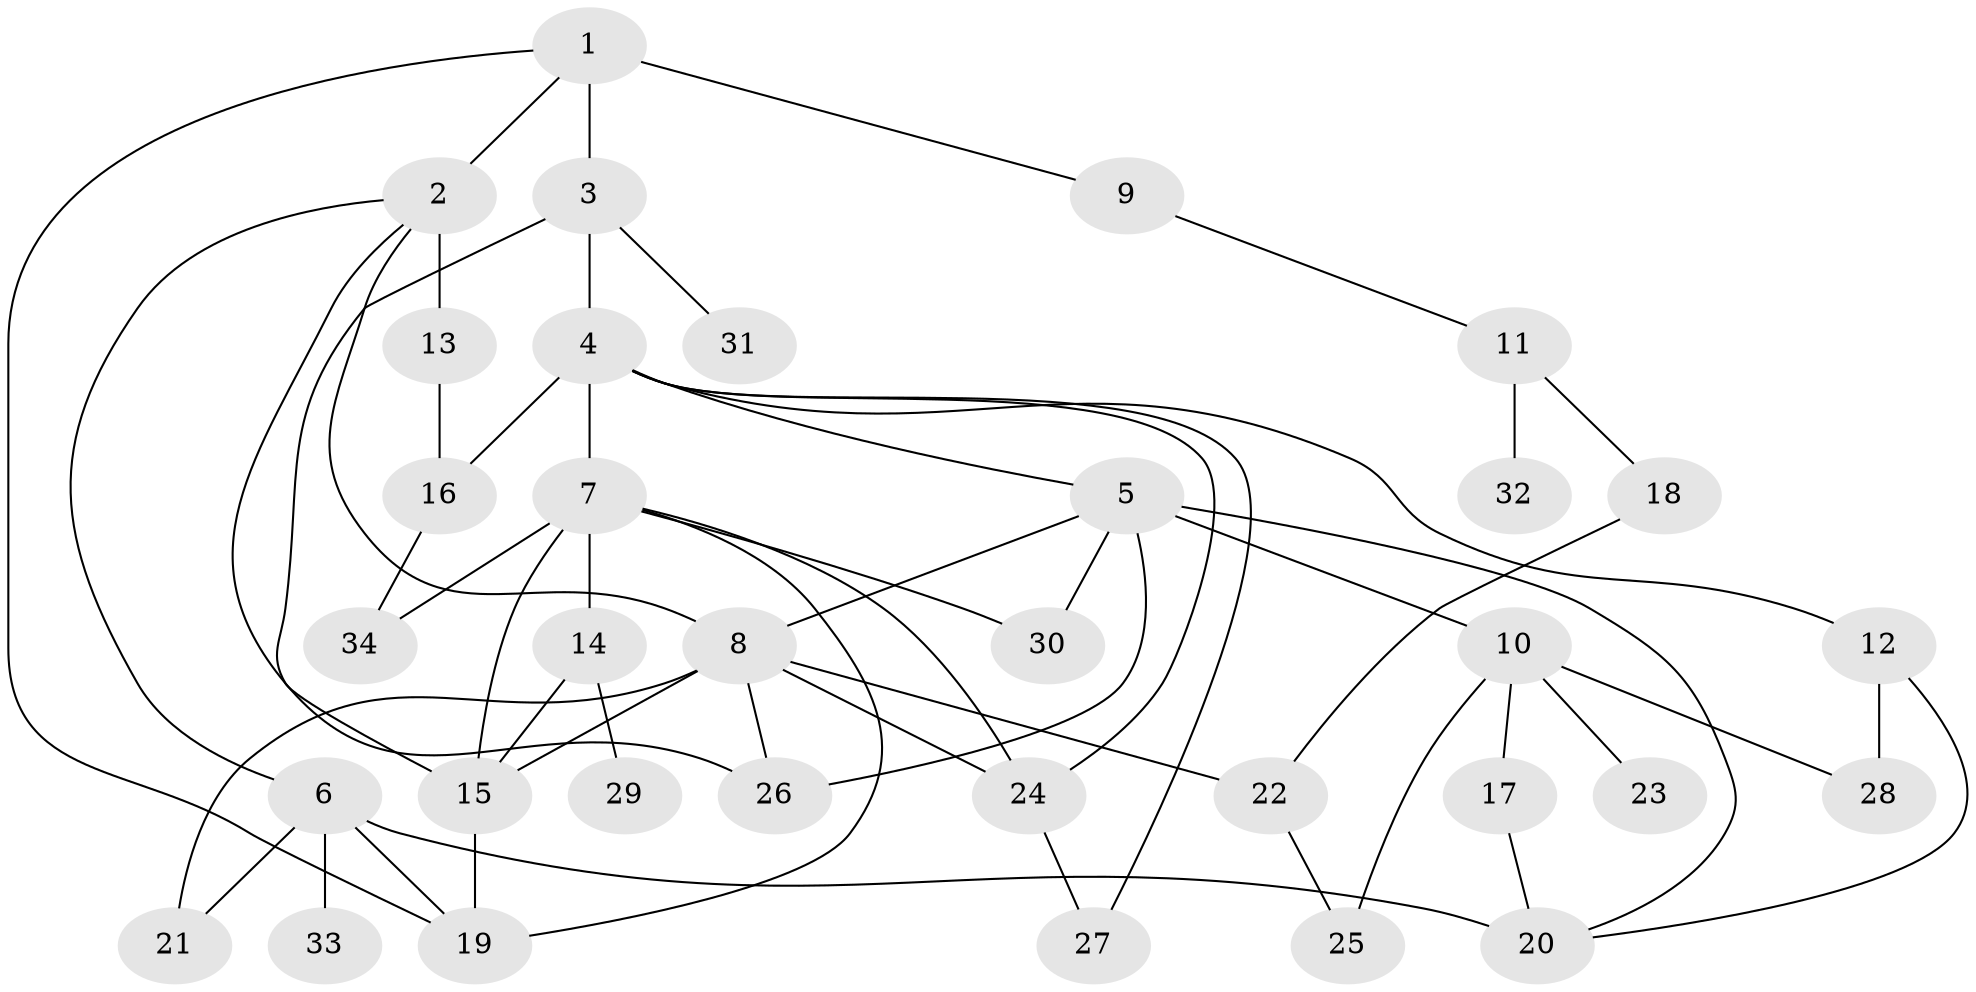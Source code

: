 // original degree distribution, {6: 0.02654867256637168, 8: 0.017699115044247787, 4: 0.13274336283185842, 7: 0.017699115044247787, 3: 0.168141592920354, 9: 0.008849557522123894, 5: 0.02654867256637168, 2: 0.22123893805309736, 1: 0.3805309734513274}
// Generated by graph-tools (version 1.1) at 2025/49/03/04/25 22:49:04]
// undirected, 34 vertices, 55 edges
graph export_dot {
  node [color=gray90,style=filled];
  1;
  2;
  3;
  4;
  5;
  6;
  7;
  8;
  9;
  10;
  11;
  12;
  13;
  14;
  15;
  16;
  17;
  18;
  19;
  20;
  21;
  22;
  23;
  24;
  25;
  26;
  27;
  28;
  29;
  30;
  31;
  32;
  33;
  34;
  1 -- 2 [weight=1.0];
  1 -- 3 [weight=2.0];
  1 -- 9 [weight=1.0];
  1 -- 19 [weight=1.0];
  2 -- 6 [weight=1.0];
  2 -- 8 [weight=1.0];
  2 -- 13 [weight=3.0];
  2 -- 26 [weight=1.0];
  3 -- 4 [weight=1.0];
  3 -- 15 [weight=1.0];
  3 -- 31 [weight=1.0];
  4 -- 5 [weight=1.0];
  4 -- 7 [weight=7.0];
  4 -- 12 [weight=1.0];
  4 -- 16 [weight=1.0];
  4 -- 24 [weight=1.0];
  4 -- 27 [weight=1.0];
  5 -- 8 [weight=1.0];
  5 -- 10 [weight=1.0];
  5 -- 20 [weight=1.0];
  5 -- 26 [weight=4.0];
  5 -- 30 [weight=1.0];
  6 -- 19 [weight=2.0];
  6 -- 20 [weight=1.0];
  6 -- 21 [weight=1.0];
  6 -- 33 [weight=1.0];
  7 -- 14 [weight=1.0];
  7 -- 15 [weight=3.0];
  7 -- 19 [weight=1.0];
  7 -- 24 [weight=1.0];
  7 -- 30 [weight=1.0];
  7 -- 34 [weight=1.0];
  8 -- 15 [weight=1.0];
  8 -- 21 [weight=1.0];
  8 -- 22 [weight=1.0];
  8 -- 24 [weight=1.0];
  8 -- 26 [weight=1.0];
  9 -- 11 [weight=1.0];
  10 -- 17 [weight=1.0];
  10 -- 23 [weight=1.0];
  10 -- 25 [weight=1.0];
  10 -- 28 [weight=1.0];
  11 -- 18 [weight=1.0];
  11 -- 32 [weight=1.0];
  12 -- 20 [weight=1.0];
  12 -- 28 [weight=1.0];
  13 -- 16 [weight=1.0];
  14 -- 15 [weight=1.0];
  14 -- 29 [weight=1.0];
  15 -- 19 [weight=1.0];
  16 -- 34 [weight=1.0];
  17 -- 20 [weight=1.0];
  18 -- 22 [weight=1.0];
  22 -- 25 [weight=1.0];
  24 -- 27 [weight=1.0];
}
